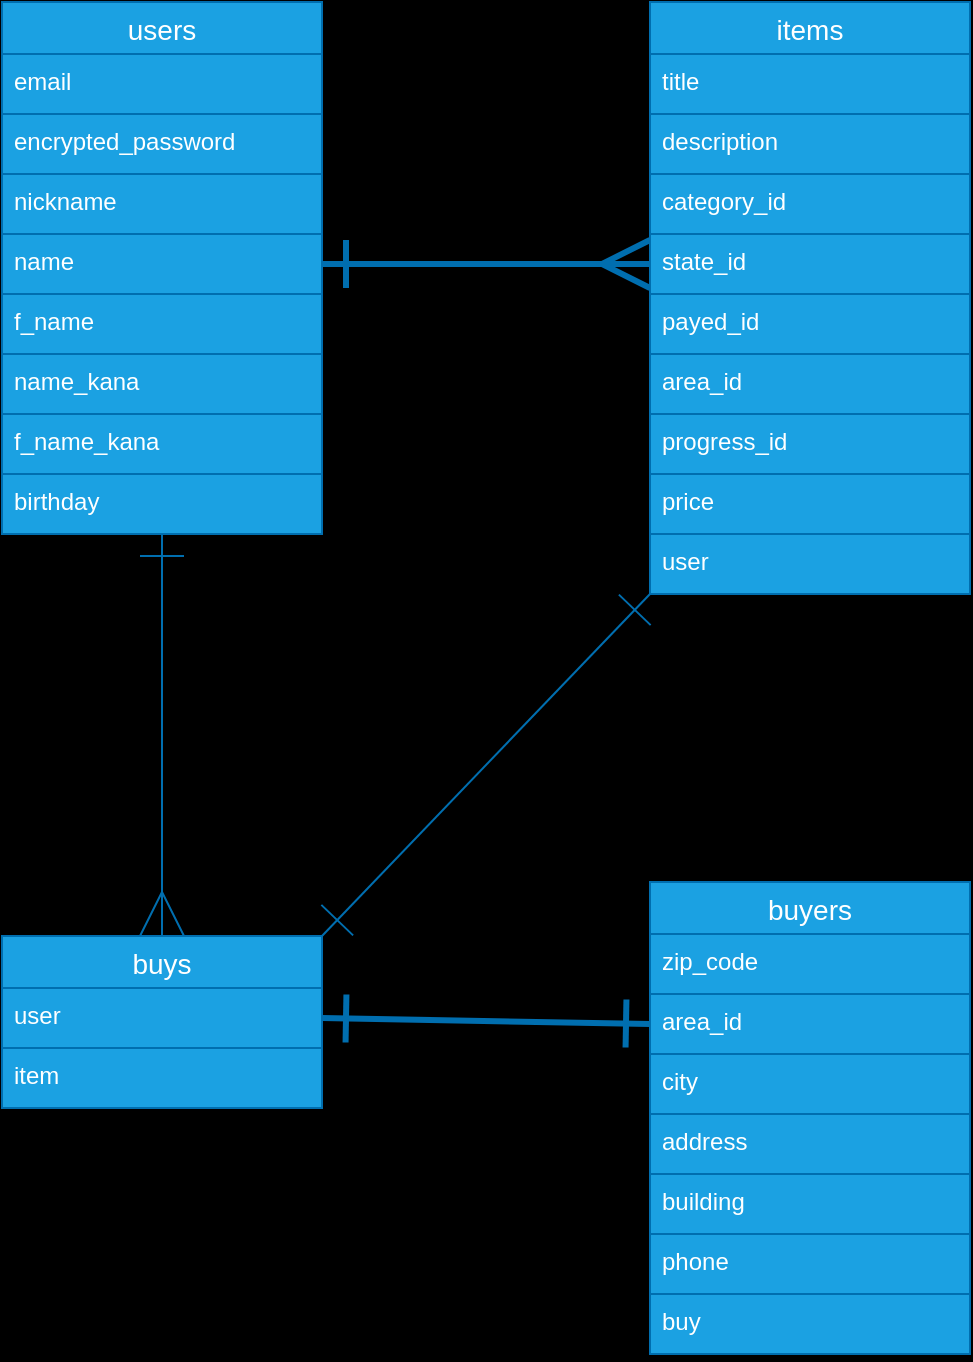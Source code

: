 <mxfile>
    <diagram id="iMRjCM2P_I2EeK4g4UGg" name="ページ1">
        <mxGraphModel dx="476" dy="528" grid="1" gridSize="10" guides="1" tooltips="1" connect="1" arrows="1" fold="1" page="1" pageScale="1" pageWidth="827" pageHeight="1169" background="#000000" math="0" shadow="0">
            <root>
                <mxCell id="0"/>
                <mxCell id="1" parent="0"/>
                <mxCell id="91" style="edgeStyle=none;html=1;endArrow=ERmany;endFill=0;strokeWidth=3;strokeColor=#006EAF;rounded=0;endSize=20;targetPerimeterSpacing=0;startSize=20;startArrow=ERone;startFill=0;entryX=0;entryY=0.5;entryDx=0;entryDy=0;fillColor=#1ba1e2;exitX=1;exitY=0.5;exitDx=0;exitDy=0;" parent="1" source="68" target="79" edge="1">
                    <mxGeometry relative="1" as="geometry"/>
                </mxCell>
                <mxCell id="108" style="edgeStyle=none;html=1;entryX=0.5;entryY=0;entryDx=0;entryDy=0;endArrow=ERmany;endFill=0;startArrow=ERone;startFill=0;endSize=20;startSize=20;fillColor=#1ba1e2;strokeColor=#006EAF;" parent="1" source="62" target="92" edge="1">
                    <mxGeometry relative="1" as="geometry"/>
                </mxCell>
                <mxCell id="62" value="users" style="swimlane;fontStyle=0;childLayout=stackLayout;horizontal=1;startSize=26;horizontalStack=0;resizeParent=1;resizeParentMax=0;resizeLast=0;collapsible=1;marginBottom=0;align=center;fontSize=14;fillColor=#1ba1e2;strokeColor=#006EAF;fillStyle=solid;fontColor=#ffffff;" parent="1" vertex="1">
                    <mxGeometry x="10" y="60" width="160" height="266" as="geometry">
                        <mxRectangle x="10" y="30" width="70" height="30" as="alternateBounds"/>
                    </mxGeometry>
                </mxCell>
                <mxCell id="63" value="email" style="text;strokeColor=#006EAF;fillColor=#1ba1e2;spacingLeft=4;spacingRight=4;overflow=hidden;rotatable=0;points=[[0,0.5],[1,0.5]];portConstraint=eastwest;fontSize=12;fontColor=#ffffff;" parent="62" vertex="1">
                    <mxGeometry y="26" width="160" height="30" as="geometry"/>
                </mxCell>
                <mxCell id="64" value="encrypted_password" style="text;strokeColor=#006EAF;fillColor=#1ba1e2;spacingLeft=4;spacingRight=4;overflow=hidden;rotatable=0;points=[[0,0.5],[1,0.5]];portConstraint=eastwest;fontSize=12;fontColor=#ffffff;" parent="62" vertex="1">
                    <mxGeometry y="56" width="160" height="30" as="geometry"/>
                </mxCell>
                <mxCell id="67" value="nickname" style="text;strokeColor=#006EAF;fillColor=#1ba1e2;spacingLeft=4;spacingRight=4;overflow=hidden;rotatable=0;points=[[0,0.5],[1,0.5]];portConstraint=eastwest;fontSize=12;fontColor=#ffffff;" parent="62" vertex="1">
                    <mxGeometry y="86" width="160" height="30" as="geometry"/>
                </mxCell>
                <mxCell id="68" value="name" style="text;strokeColor=#006EAF;fillColor=#1ba1e2;spacingLeft=4;spacingRight=4;overflow=hidden;rotatable=0;points=[[0,0.5],[1,0.5]];portConstraint=eastwest;fontSize=12;fontColor=#ffffff;" parent="62" vertex="1">
                    <mxGeometry y="116" width="160" height="30" as="geometry"/>
                </mxCell>
                <mxCell id="69" value="f_name" style="text;strokeColor=#006EAF;fillColor=#1ba1e2;spacingLeft=4;spacingRight=4;overflow=hidden;rotatable=0;points=[[0,0.5],[1,0.5]];portConstraint=eastwest;fontSize=12;fontColor=#ffffff;" parent="62" vertex="1">
                    <mxGeometry y="146" width="160" height="30" as="geometry"/>
                </mxCell>
                <mxCell id="70" value="name_kana" style="text;strokeColor=#006EAF;fillColor=#1ba1e2;spacingLeft=4;spacingRight=4;overflow=hidden;rotatable=0;points=[[0,0.5],[1,0.5]];portConstraint=eastwest;fontSize=12;fontColor=#ffffff;" parent="62" vertex="1">
                    <mxGeometry y="176" width="160" height="30" as="geometry"/>
                </mxCell>
                <mxCell id="71" value="f_name_kana" style="text;strokeColor=#006EAF;fillColor=#1ba1e2;spacingLeft=4;spacingRight=4;overflow=hidden;rotatable=0;points=[[0,0.5],[1,0.5]];portConstraint=eastwest;fontSize=12;fontColor=#ffffff;" parent="62" vertex="1">
                    <mxGeometry y="206" width="160" height="30" as="geometry"/>
                </mxCell>
                <mxCell id="72" value="birthday" style="text;strokeColor=#006EAF;fillColor=#1ba1e2;spacingLeft=4;spacingRight=4;overflow=hidden;rotatable=0;points=[[0,0.5],[1,0.5]];portConstraint=eastwest;fontSize=12;fontColor=#ffffff;" parent="62" vertex="1">
                    <mxGeometry y="236" width="160" height="30" as="geometry"/>
                </mxCell>
                <mxCell id="110" style="edgeStyle=none;html=1;exitX=0;exitY=1;exitDx=0;exitDy=0;entryX=1;entryY=0;entryDx=0;entryDy=0;endArrow=ERone;endFill=0;startArrow=ERone;startFill=0;endSize=20;startSize=20;fillColor=#1ba1e2;strokeColor=#006EAF;" parent="1" source="75" target="92" edge="1">
                    <mxGeometry relative="1" as="geometry"/>
                </mxCell>
                <mxCell id="75" value="items" style="swimlane;fontStyle=0;childLayout=stackLayout;horizontal=1;startSize=26;horizontalStack=0;resizeParent=1;resizeParentMax=0;resizeLast=0;collapsible=1;marginBottom=0;align=center;fontSize=14;fillColor=#1ba1e2;strokeColor=#006EAF;fontColor=#ffffff;" parent="1" vertex="1">
                    <mxGeometry x="334" y="60" width="160" height="296" as="geometry">
                        <mxRectangle x="334" y="40" width="70" height="30" as="alternateBounds"/>
                    </mxGeometry>
                </mxCell>
                <mxCell id="76" value="title" style="text;strokeColor=#006EAF;fillColor=#1ba1e2;spacingLeft=4;spacingRight=4;overflow=hidden;rotatable=0;points=[[0,0.5],[1,0.5]];portConstraint=eastwest;fontSize=12;fontColor=#ffffff;" parent="75" vertex="1">
                    <mxGeometry y="26" width="160" height="30" as="geometry"/>
                </mxCell>
                <mxCell id="77" value="description" style="text;strokeColor=#006EAF;fillColor=#1ba1e2;spacingLeft=4;spacingRight=4;overflow=hidden;rotatable=0;points=[[0,0.5],[1,0.5]];portConstraint=eastwest;fontSize=12;fontColor=#ffffff;" parent="75" vertex="1">
                    <mxGeometry y="56" width="160" height="30" as="geometry"/>
                </mxCell>
                <mxCell id="78" value="category_id" style="text;strokeColor=#006EAF;fillColor=#1ba1e2;spacingLeft=4;spacingRight=4;overflow=hidden;rotatable=0;points=[[0,0.5],[1,0.5]];portConstraint=eastwest;fontSize=12;fontColor=#ffffff;" parent="75" vertex="1">
                    <mxGeometry y="86" width="160" height="30" as="geometry"/>
                </mxCell>
                <mxCell id="79" value="state_id" style="text;strokeColor=#006EAF;fillColor=#1ba1e2;spacingLeft=4;spacingRight=4;overflow=hidden;rotatable=0;points=[[0,0.5],[1,0.5]];portConstraint=eastwest;fontSize=12;fontColor=#ffffff;" parent="75" vertex="1">
                    <mxGeometry y="116" width="160" height="30" as="geometry"/>
                </mxCell>
                <mxCell id="80" value="payed_id" style="text;strokeColor=#006EAF;fillColor=#1ba1e2;spacingLeft=4;spacingRight=4;overflow=hidden;rotatable=0;points=[[0,0.5],[1,0.5]];portConstraint=eastwest;fontSize=12;fontColor=#ffffff;" parent="75" vertex="1">
                    <mxGeometry y="146" width="160" height="30" as="geometry"/>
                </mxCell>
                <mxCell id="81" value="area_id" style="text;strokeColor=#006EAF;fillColor=#1ba1e2;spacingLeft=4;spacingRight=4;overflow=hidden;rotatable=0;points=[[0,0.5],[1,0.5]];portConstraint=eastwest;fontSize=12;fontColor=#ffffff;" parent="75" vertex="1">
                    <mxGeometry y="176" width="160" height="30" as="geometry"/>
                </mxCell>
                <mxCell id="82" value="progress_id" style="text;strokeColor=#006EAF;fillColor=#1ba1e2;spacingLeft=4;spacingRight=4;overflow=hidden;rotatable=0;points=[[0,0.5],[1,0.5]];portConstraint=eastwest;fontSize=12;fontColor=#ffffff;" parent="75" vertex="1">
                    <mxGeometry y="206" width="160" height="30" as="geometry"/>
                </mxCell>
                <mxCell id="83" value="price" style="text;strokeColor=#006EAF;fillColor=#1ba1e2;spacingLeft=4;spacingRight=4;overflow=hidden;rotatable=0;points=[[0,0.5],[1,0.5]];portConstraint=eastwest;fontSize=12;fontColor=#ffffff;" parent="75" vertex="1">
                    <mxGeometry y="236" width="160" height="30" as="geometry"/>
                </mxCell>
                <mxCell id="84" value="user" style="text;strokeColor=#006EAF;fillColor=#1ba1e2;spacingLeft=4;spacingRight=4;overflow=hidden;rotatable=0;points=[[0,0.5],[1,0.5]];portConstraint=eastwest;fontSize=12;fontColor=#ffffff;" parent="75" vertex="1">
                    <mxGeometry y="266" width="160" height="30" as="geometry"/>
                </mxCell>
                <mxCell id="107" style="edgeStyle=none;html=1;endArrow=ERone;endFill=0;startArrow=ERone;startFill=0;endSize=20;startSize=20;strokeWidth=3;entryX=0;entryY=0.5;entryDx=0;entryDy=0;exitX=1;exitY=0.5;exitDx=0;exitDy=0;fillColor=#1ba1e2;strokeColor=#006EAF;" parent="1" target="98" edge="1">
                    <mxGeometry relative="1" as="geometry">
                        <mxPoint x="340" y="558" as="targetPoint"/>
                        <mxPoint x="170" y="568" as="sourcePoint"/>
                    </mxGeometry>
                </mxCell>
                <mxCell id="92" value="buys" style="swimlane;fontStyle=0;childLayout=stackLayout;horizontal=1;startSize=26;horizontalStack=0;resizeParent=1;resizeParentMax=0;resizeLast=0;collapsible=1;marginBottom=0;align=center;fontSize=14;fillColor=#1ba1e2;strokeColor=#006EAF;fontColor=#ffffff;" parent="1" vertex="1">
                    <mxGeometry x="10" y="527" width="160" height="86" as="geometry"/>
                </mxCell>
                <mxCell id="109" value="user" style="text;strokeColor=#006EAF;fillColor=#1ba1e2;spacingLeft=4;spacingRight=4;overflow=hidden;rotatable=0;points=[[0,0.5],[1,0.5]];portConstraint=eastwest;fontSize=12;fontColor=#ffffff;" parent="92" vertex="1">
                    <mxGeometry y="26" width="160" height="30" as="geometry"/>
                </mxCell>
                <mxCell id="111" value="item" style="text;strokeColor=#006EAF;fillColor=#1ba1e2;spacingLeft=4;spacingRight=4;overflow=hidden;rotatable=0;points=[[0,0.5],[1,0.5]];portConstraint=eastwest;fontSize=12;fontColor=#ffffff;" parent="92" vertex="1">
                    <mxGeometry y="56" width="160" height="30" as="geometry"/>
                </mxCell>
                <mxCell id="96" value="buyers" style="swimlane;fontStyle=0;childLayout=stackLayout;horizontal=1;startSize=26;horizontalStack=0;resizeParent=1;resizeParentMax=0;resizeLast=0;collapsible=1;marginBottom=0;align=center;fontSize=14;fillColor=#1ba1e2;strokeColor=#006EAF;fontColor=#ffffff;" parent="1" vertex="1">
                    <mxGeometry x="334" y="500" width="160" height="236" as="geometry"/>
                </mxCell>
                <mxCell id="97" value="zip_code" style="text;strokeColor=#006EAF;fillColor=#1ba1e2;spacingLeft=4;spacingRight=4;overflow=hidden;rotatable=0;points=[[0,0.5],[1,0.5]];portConstraint=eastwest;fontSize=12;fontColor=#ffffff;" parent="96" vertex="1">
                    <mxGeometry y="26" width="160" height="30" as="geometry"/>
                </mxCell>
                <mxCell id="98" value="area_id" style="text;strokeColor=#006EAF;fillColor=#1ba1e2;spacingLeft=4;spacingRight=4;overflow=hidden;rotatable=0;points=[[0,0.5],[1,0.5]];portConstraint=eastwest;fontSize=12;fontColor=#ffffff;" parent="96" vertex="1">
                    <mxGeometry y="56" width="160" height="30" as="geometry"/>
                </mxCell>
                <mxCell id="99" value="city" style="text;strokeColor=#006EAF;fillColor=#1ba1e2;spacingLeft=4;spacingRight=4;overflow=hidden;rotatable=0;points=[[0,0.5],[1,0.5]];portConstraint=eastwest;fontSize=12;fontColor=#ffffff;" parent="96" vertex="1">
                    <mxGeometry y="86" width="160" height="30" as="geometry"/>
                </mxCell>
                <mxCell id="100" value="address" style="text;strokeColor=#006EAF;fillColor=#1ba1e2;spacingLeft=4;spacingRight=4;overflow=hidden;rotatable=0;points=[[0,0.5],[1,0.5]];portConstraint=eastwest;fontSize=12;fontColor=#ffffff;" parent="96" vertex="1">
                    <mxGeometry y="116" width="160" height="30" as="geometry"/>
                </mxCell>
                <mxCell id="101" value="building" style="text;strokeColor=#006EAF;fillColor=#1ba1e2;spacingLeft=4;spacingRight=4;overflow=hidden;rotatable=0;points=[[0,0.5],[1,0.5]];portConstraint=eastwest;fontSize=12;fontColor=#ffffff;" parent="96" vertex="1">
                    <mxGeometry y="146" width="160" height="30" as="geometry"/>
                </mxCell>
                <mxCell id="102" value="phone" style="text;strokeColor=#006EAF;fillColor=#1ba1e2;spacingLeft=4;spacingRight=4;overflow=hidden;rotatable=0;points=[[0,0.5],[1,0.5]];portConstraint=eastwest;fontSize=12;fontColor=#ffffff;" parent="96" vertex="1">
                    <mxGeometry y="176" width="160" height="30" as="geometry"/>
                </mxCell>
                <mxCell id="113" value="buy" style="text;strokeColor=#006EAF;fillColor=#1ba1e2;spacingLeft=4;spacingRight=4;overflow=hidden;rotatable=0;points=[[0,0.5],[1,0.5]];portConstraint=eastwest;fontSize=12;fontColor=#ffffff;" parent="96" vertex="1">
                    <mxGeometry y="206" width="160" height="30" as="geometry"/>
                </mxCell>
            </root>
        </mxGraphModel>
    </diagram>
</mxfile>